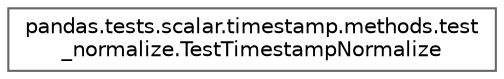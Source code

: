 digraph "Graphical Class Hierarchy"
{
 // LATEX_PDF_SIZE
  bgcolor="transparent";
  edge [fontname=Helvetica,fontsize=10,labelfontname=Helvetica,labelfontsize=10];
  node [fontname=Helvetica,fontsize=10,shape=box,height=0.2,width=0.4];
  rankdir="LR";
  Node0 [id="Node000000",label="pandas.tests.scalar.timestamp.methods.test\l_normalize.TestTimestampNormalize",height=0.2,width=0.4,color="grey40", fillcolor="white", style="filled",URL="$d6/dd0/classpandas_1_1tests_1_1scalar_1_1timestamp_1_1methods_1_1test__normalize_1_1TestTimestampNormalize.html",tooltip=" "];
}
